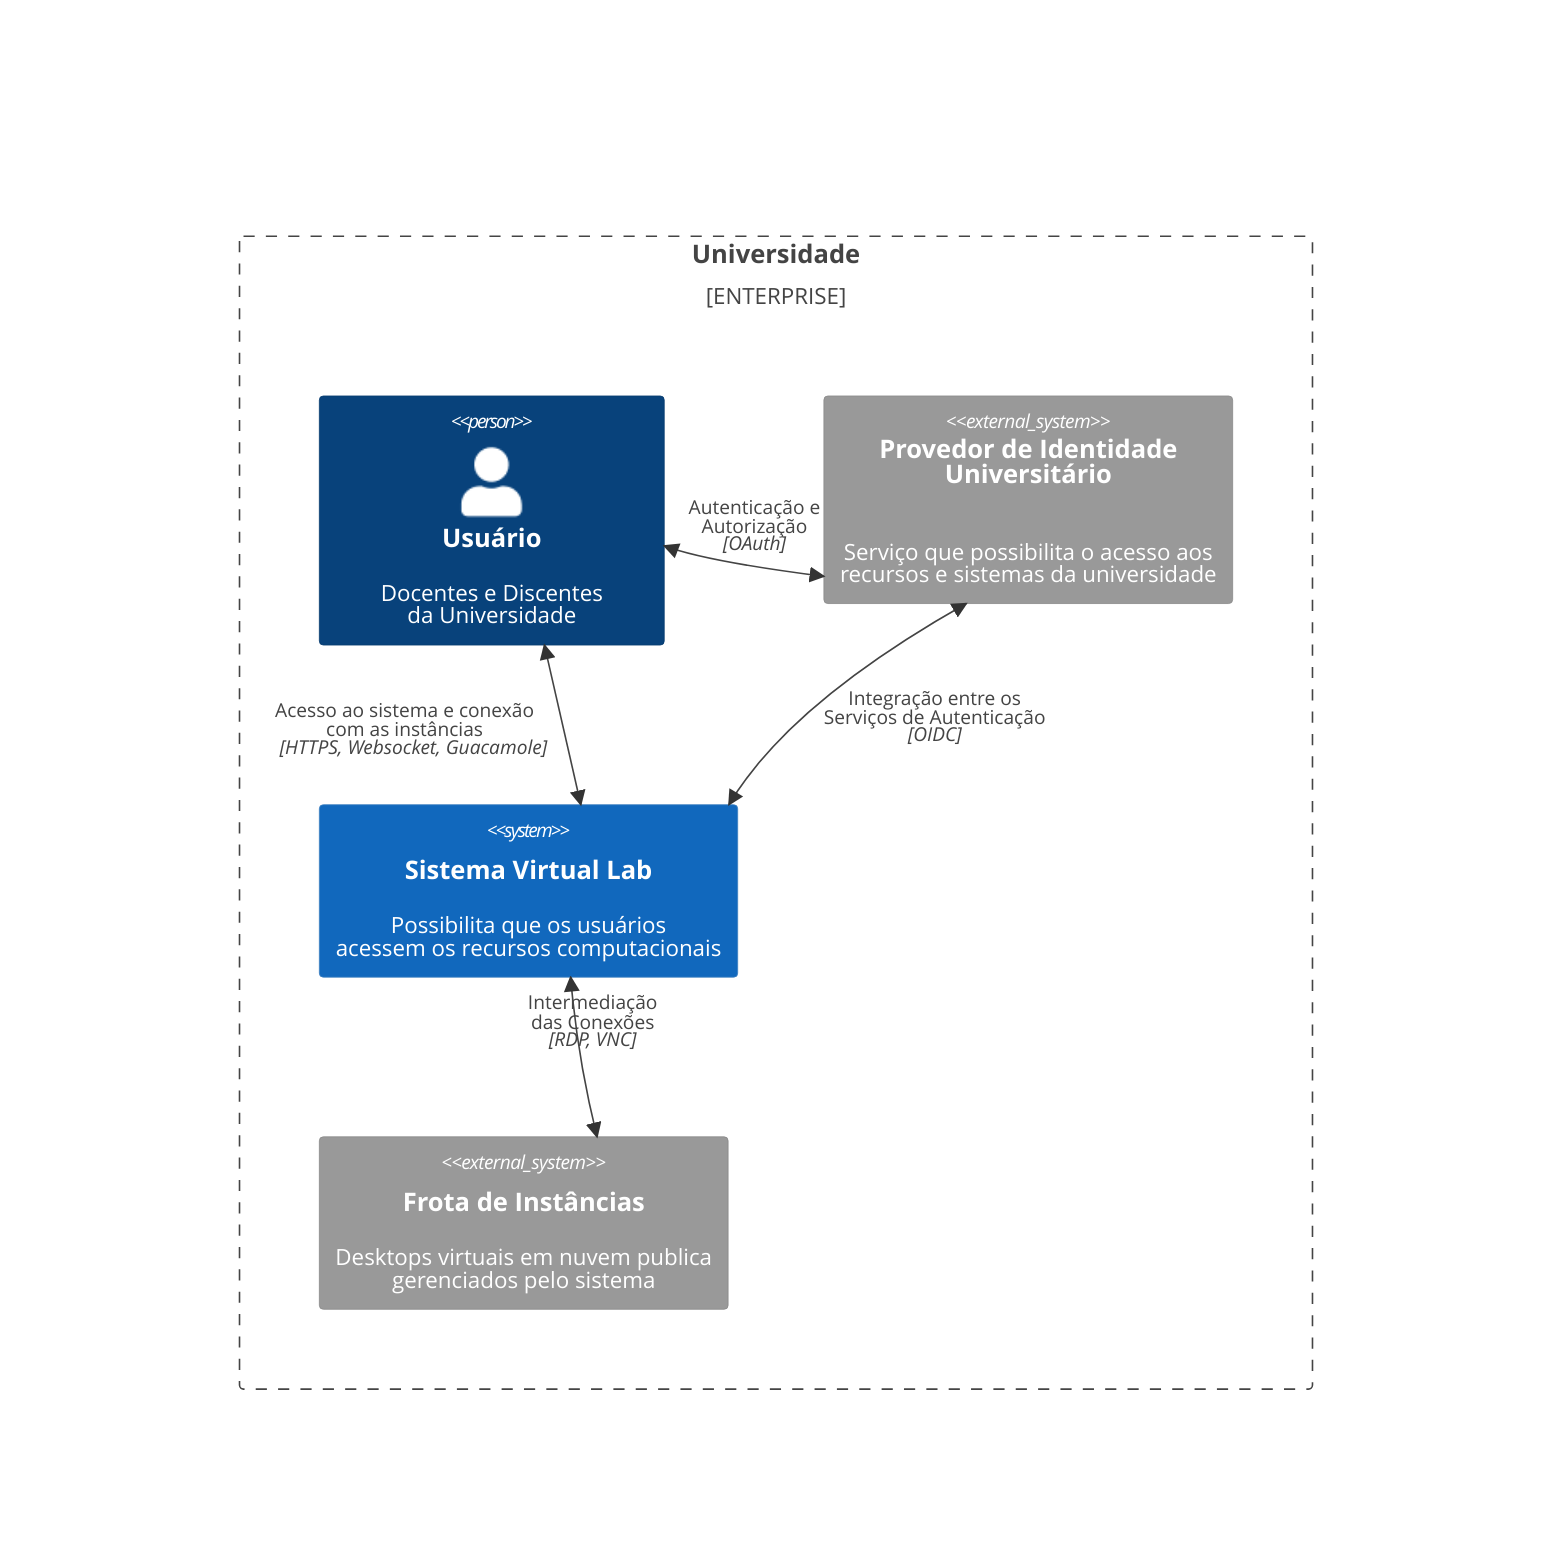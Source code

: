 C4Context
    Enterprise_Boundary(eb-university, "Universidade") {
        Person(user, "Usuário", "Docentes e Discentes <br/> da Universidade")
        System_Ext(external-auth-provider, "Provedor de Identidade<br/>Universitário", "Serviço que possibilita o acesso aos <br/>recursos e sistemas da universidade")

        System(virtual-lab, "Sistema Virtual Lab", "Possibilita que os usuários <br/> acessem os recursos computacionais")
            System_Ext(instance-fleet, "Frota de Instâncias", "Desktops virtuais em nuvem publica<br/> gerenciados pelo sistema")
    }

    BiRel(user, virtual-lab, "Acesso ao sistema e conexão<br/> com as instâncias", "HTTPS, Websocket, Guacamole")
    BiRel(user, external-auth-provider, "Autenticação e <br/>Autorização", "OAuth")
    BiRel(virtual-lab, instance-fleet, "Intermediação <br/> das Conexões", "RDP, VNC")
    BiRel(virtual-lab, external-auth-provider, "Integração entre os <br/> Serviços de Autenticação", "OIDC")

    UpdateRelStyle(user, virtual-lab, $offsetX="-180", $offsetY="-5")
    UpdateRelStyle(virtual-lab, instance-fleet, $offsetX="-35", $offsetY="-30")
    UpdateRelStyle(user, external-auth-provider, $offsetX="-35", $offsetY="-30")
    UpdateRelStyle(virtual-lab, external-auth-provider, $offsetX="-15", $offsetY="0")
    UpdateLayoutConfig($c4ShapeInRow="2")
